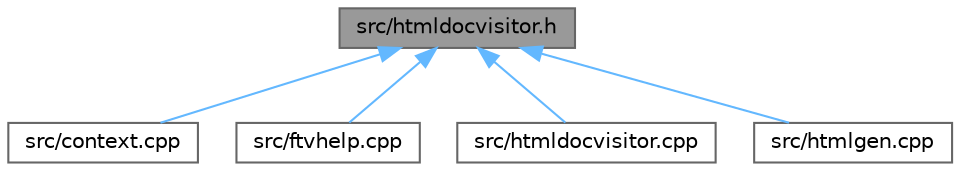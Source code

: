 digraph "src/htmldocvisitor.h"
{
 // INTERACTIVE_SVG=YES
 // LATEX_PDF_SIZE
  bgcolor="transparent";
  edge [fontname=Helvetica,fontsize=10,labelfontname=Helvetica,labelfontsize=10];
  node [fontname=Helvetica,fontsize=10,shape=box,height=0.2,width=0.4];
  Node1 [label="src/htmldocvisitor.h",height=0.2,width=0.4,color="gray40", fillcolor="grey60", style="filled", fontcolor="black",tooltip=" "];
  Node1 -> Node2 [dir="back",color="steelblue1",style="solid"];
  Node2 [label="src/context.cpp",height=0.2,width=0.4,color="grey40", fillcolor="white", style="filled",URL="$db/d12/context_8cpp.html",tooltip=" "];
  Node1 -> Node3 [dir="back",color="steelblue1",style="solid"];
  Node3 [label="src/ftvhelp.cpp",height=0.2,width=0.4,color="grey40", fillcolor="white", style="filled",URL="$db/d41/ftvhelp_8cpp.html",tooltip=" "];
  Node1 -> Node4 [dir="back",color="steelblue1",style="solid"];
  Node4 [label="src/htmldocvisitor.cpp",height=0.2,width=0.4,color="grey40", fillcolor="white", style="filled",URL="$da/db0/htmldocvisitor_8cpp.html",tooltip=" "];
  Node1 -> Node5 [dir="back",color="steelblue1",style="solid"];
  Node5 [label="src/htmlgen.cpp",height=0.2,width=0.4,color="grey40", fillcolor="white", style="filled",URL="$d8/d6e/htmlgen_8cpp.html",tooltip=" "];
}
